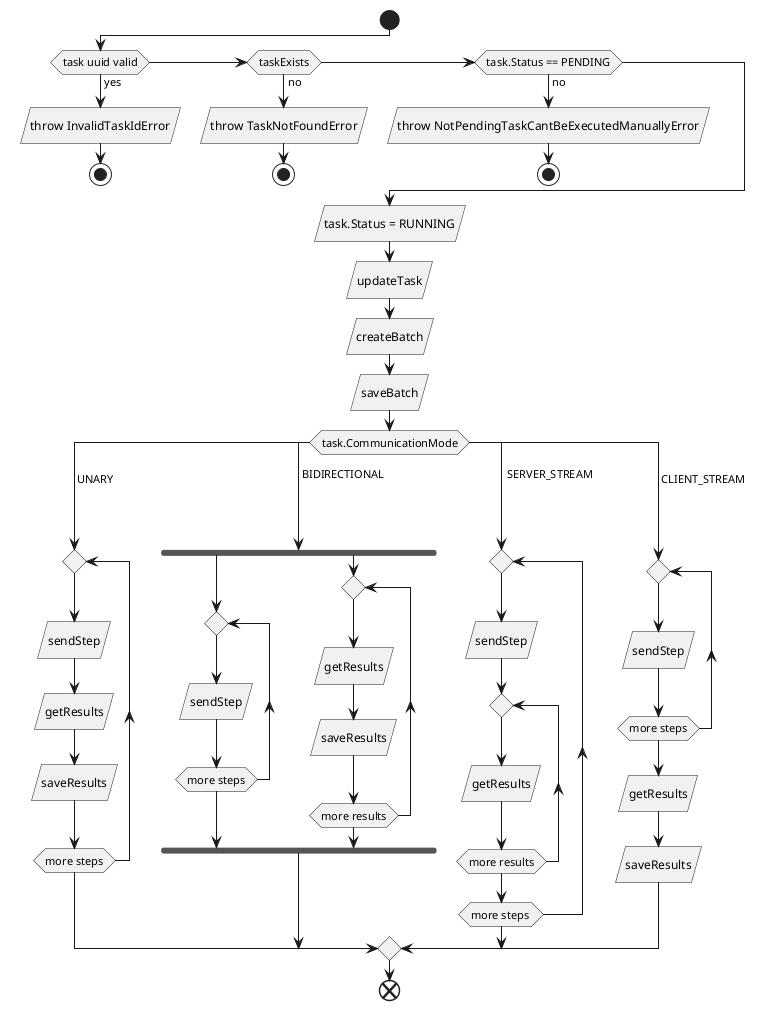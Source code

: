 @startuml

start

if (task uuid valid) then (yes)
  :throw InvalidTaskIdError/
  stop
elseif (taskExists) then (no)
  :throw TaskNotFoundError/
  stop
elseif (task.Status == PENDING) then (no)
  :throw NotPendingTaskCantBeExecutedManuallyError/
  stop
else ()
endif
  :task.Status = RUNNING/
  :updateTask/
  :createBatch/
  :saveBatch/
switch (task.CommunicationMode)
case ( UNARY )
    label space
    repeat
        :sendStep/
        :getResults/
        :saveResults/
    repeat while (more steps)
case ( BIDIRECTIONAL )
    label space
    fork
        repeat
            :sendStep/
        repeat while (more steps)
    fork again
        repeat
            :getResults/
            :saveResults/
        repeat while (more results)
    end fork
case (  SERVER_STREAM )
    label space
    repeat
        :sendStep/
        repeat
            :getResults/
        repeat while (more results)
    repeat while (more steps )
case ( CLIENT_STREAM \n\n\n)
    repeat
        :sendStep/
    repeat while (more steps)
    :getResults/
    :saveResults/
endswitch

end
@enduml